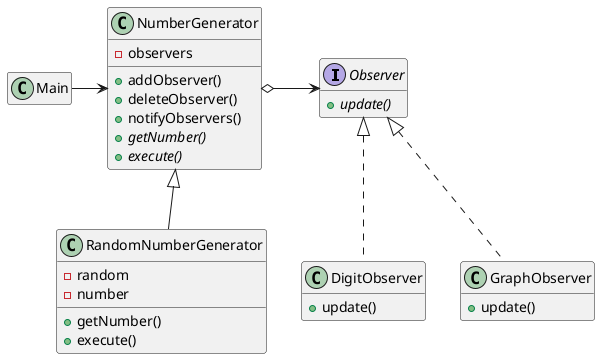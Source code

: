 @startuml

skinparam shadowing false
hide empty fields
hide empty methods

interface Observer {
    + {abstract} update()
}

class DigitObserver implements Observer {
    + update()
}
class GraphObserver implements Observer {
    + update()
}

class NumberGenerator {
    - observers
    + addObserver()
    + deleteObserver()
    + notifyObservers()
    + {abstract}getNumber()
    + {abstract}execute()
}

class RandomNumberGenerator extends NumberGenerator {
    - random
    - number
    + getNumber()
    + execute()
}

Main -> NumberGenerator
NumberGenerator o-> Observer
@enduml